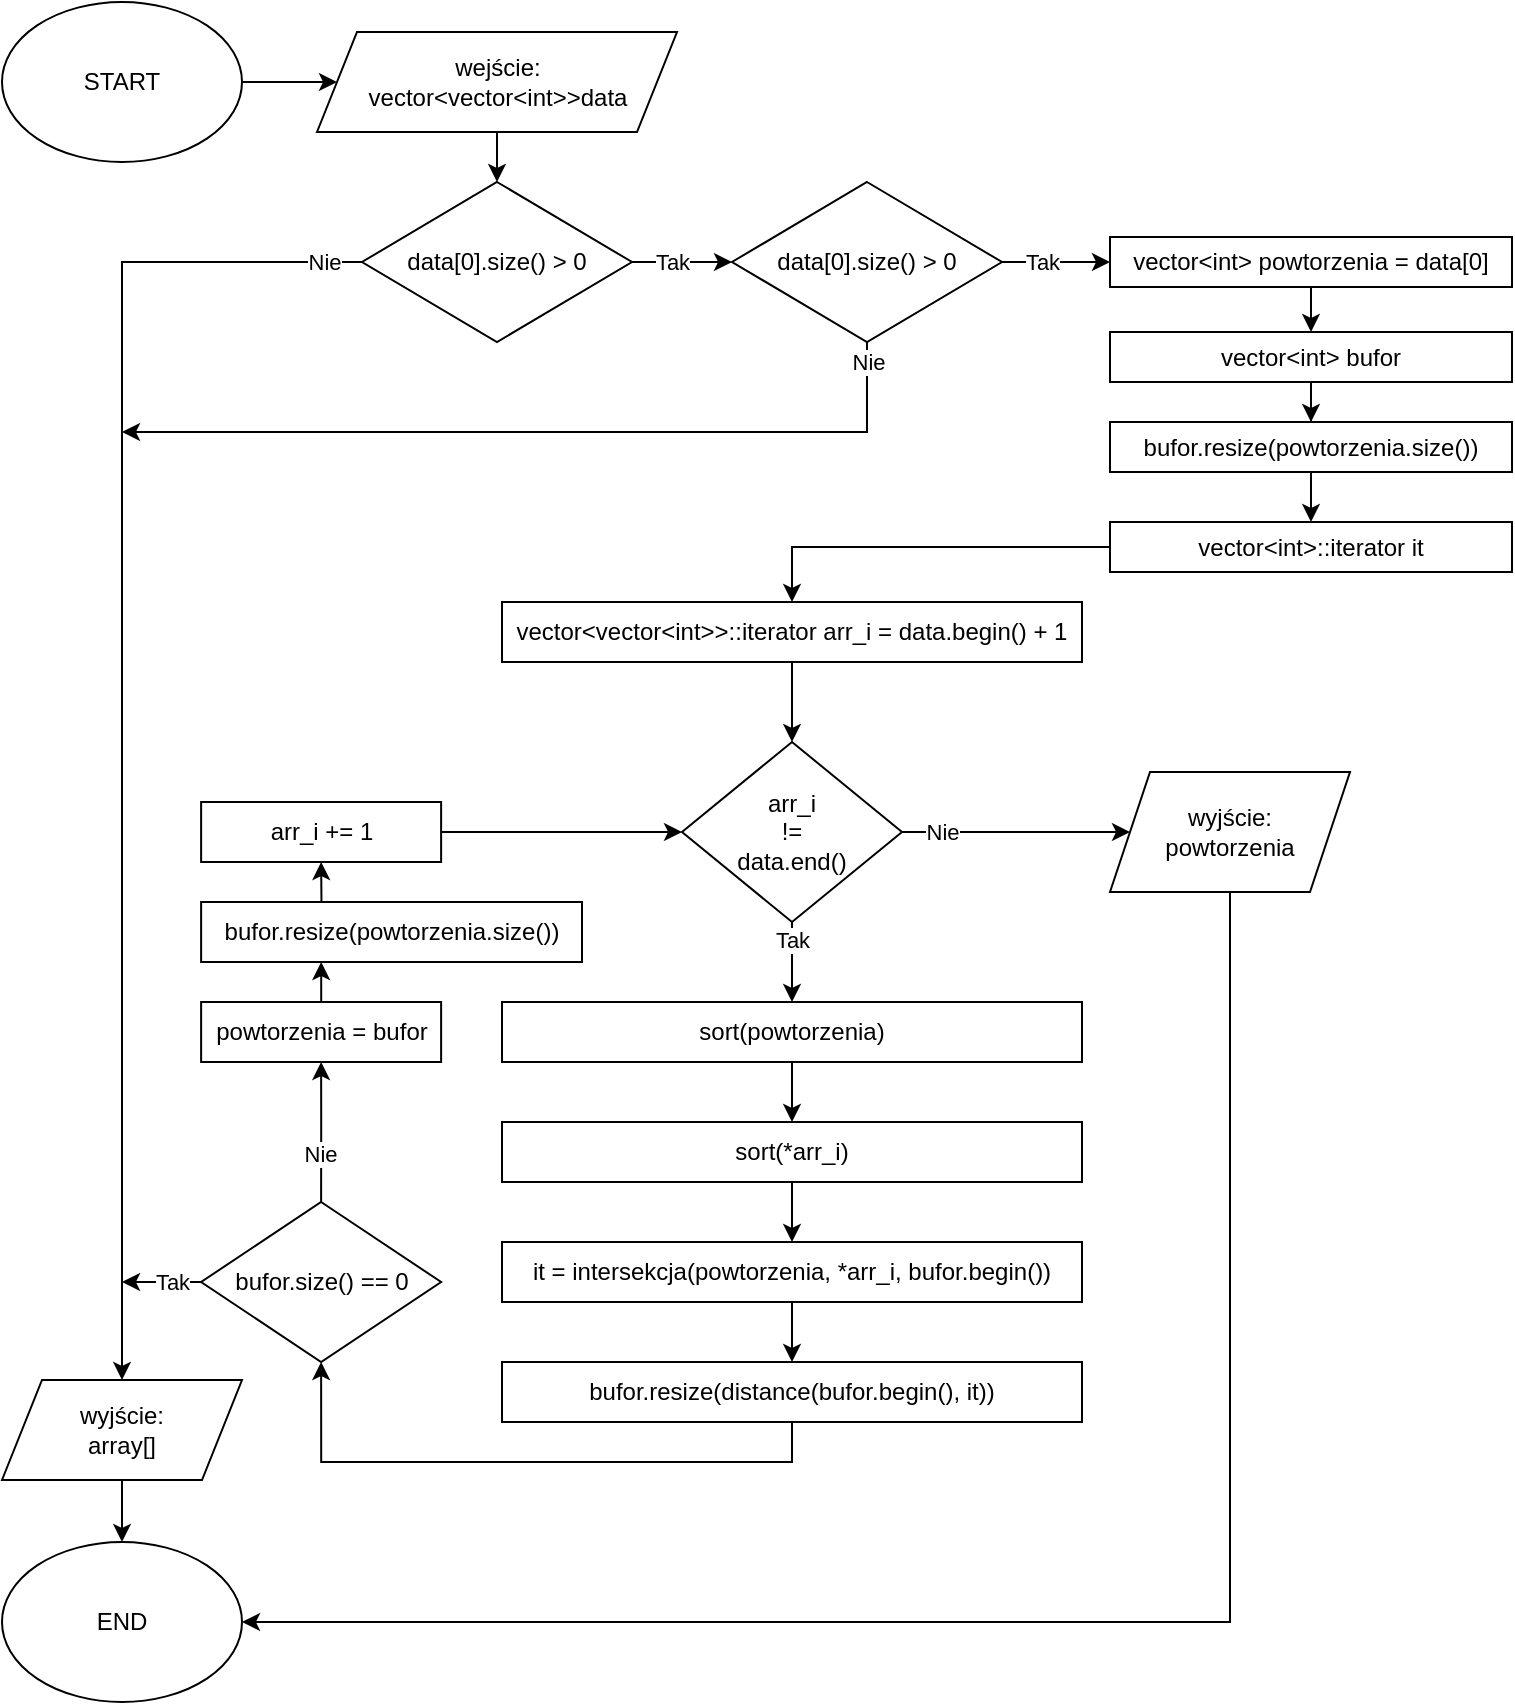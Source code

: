 <mxfile version="20.3.0" type="device"><diagram id="DnSWcLHUnXa-toh__kRq" name="Strona-1"><mxGraphModel dx="1574" dy="1464" grid="1" gridSize="10" guides="1" tooltips="1" connect="1" arrows="1" fold="1" page="1" pageScale="1" pageWidth="827" pageHeight="1169" math="0" shadow="0"><root><mxCell id="0"/><mxCell id="1" parent="0"/><mxCell id="pnEZvFSktnOX3axIGs_f-1" style="edgeStyle=orthogonalEdgeStyle;rounded=0;orthogonalLoop=1;jettySize=auto;html=1;" parent="1" source="pnEZvFSktnOX3axIGs_f-2" target="pnEZvFSktnOX3axIGs_f-5" edge="1"><mxGeometry relative="1" as="geometry"/></mxCell><mxCell id="pnEZvFSktnOX3axIGs_f-2" value="START" style="ellipse;whiteSpace=wrap;html=1;" parent="1" vertex="1"><mxGeometry x="290" y="430" width="120" height="80" as="geometry"/></mxCell><mxCell id="pnEZvFSktnOX3axIGs_f-3" value="END" style="ellipse;whiteSpace=wrap;html=1;" parent="1" vertex="1"><mxGeometry x="290" y="1200" width="120" height="80" as="geometry"/></mxCell><mxCell id="pnEZvFSktnOX3axIGs_f-4" style="edgeStyle=orthogonalEdgeStyle;rounded=0;orthogonalLoop=1;jettySize=auto;html=1;entryX=0.5;entryY=0;entryDx=0;entryDy=0;" parent="1" source="pnEZvFSktnOX3axIGs_f-5" target="pnEZvFSktnOX3axIGs_f-73" edge="1"><mxGeometry relative="1" as="geometry"><mxPoint x="525.019" y="515.011" as="targetPoint"/></mxGeometry></mxCell><mxCell id="pnEZvFSktnOX3axIGs_f-5" value="wejście:&lt;br&gt;vector&amp;lt;vector&amp;lt;int&amp;gt;&amp;gt;data" style="shape=parallelogram;perimeter=parallelogramPerimeter;whiteSpace=wrap;html=1;fixedSize=1;" parent="1" vertex="1"><mxGeometry x="447.5" y="445" width="180" height="50" as="geometry"/></mxCell><mxCell id="pnEZvFSktnOX3axIGs_f-6" style="edgeStyle=orthogonalEdgeStyle;rounded=0;orthogonalLoop=1;jettySize=auto;html=1;entryX=0.5;entryY=0;entryDx=0;entryDy=0;exitX=0;exitY=0.5;exitDx=0;exitDy=0;" parent="1" source="pnEZvFSktnOX3axIGs_f-73" target="pnEZvFSktnOX3axIGs_f-11" edge="1"><mxGeometry relative="1" as="geometry"><mxPoint x="445.026" y="350.015" as="sourcePoint"/></mxGeometry></mxCell><mxCell id="pnEZvFSktnOX3axIGs_f-7" value="Nie" style="edgeLabel;html=1;align=center;verticalAlign=middle;resizable=0;points=[];" parent="pnEZvFSktnOX3axIGs_f-6" vertex="1" connectable="0"><mxGeometry x="-0.878" y="-1" relative="1" as="geometry"><mxPoint x="22" y="1" as="offset"/></mxGeometry></mxCell><mxCell id="pnEZvFSktnOX3axIGs_f-8" style="edgeStyle=orthogonalEdgeStyle;rounded=0;orthogonalLoop=1;jettySize=auto;html=1;entryX=0;entryY=0.5;entryDx=0;entryDy=0;exitX=1;exitY=0.5;exitDx=0;exitDy=0;" parent="1" source="pnEZvFSktnOX3axIGs_f-73" target="pnEZvFSktnOX3axIGs_f-72" edge="1"><mxGeometry relative="1" as="geometry"><mxPoint x="605" y="560" as="sourcePoint"/></mxGeometry></mxCell><mxCell id="pnEZvFSktnOX3axIGs_f-9" value="Tak" style="edgeLabel;html=1;align=center;verticalAlign=middle;resizable=0;points=[];" parent="pnEZvFSktnOX3axIGs_f-8" vertex="1" connectable="0"><mxGeometry x="-0.769" relative="1" as="geometry"><mxPoint x="14" as="offset"/></mxGeometry></mxCell><mxCell id="pnEZvFSktnOX3axIGs_f-10" style="edgeStyle=orthogonalEdgeStyle;rounded=0;orthogonalLoop=1;jettySize=auto;html=1;" parent="1" source="pnEZvFSktnOX3axIGs_f-11" target="pnEZvFSktnOX3axIGs_f-3" edge="1"><mxGeometry relative="1" as="geometry"/></mxCell><mxCell id="pnEZvFSktnOX3axIGs_f-11" value="wyjście:&lt;br&gt;array[]" style="shape=parallelogram;perimeter=parallelogramPerimeter;whiteSpace=wrap;html=1;fixedSize=1;" parent="1" vertex="1"><mxGeometry x="290" y="1119" width="120" height="50" as="geometry"/></mxCell><mxCell id="pnEZvFSktnOX3axIGs_f-19" style="edgeStyle=orthogonalEdgeStyle;rounded=0;orthogonalLoop=1;jettySize=auto;html=1;" parent="1" source="pnEZvFSktnOX3axIGs_f-20" target="pnEZvFSktnOX3axIGs_f-26" edge="1"><mxGeometry relative="1" as="geometry"/></mxCell><mxCell id="pnEZvFSktnOX3axIGs_f-20" value="vector&amp;lt;vector&amp;lt;int&amp;gt;&amp;gt;::iterator arr_i = data.begin() + 1" style="rounded=0;whiteSpace=wrap;html=1;" parent="1" vertex="1"><mxGeometry x="540" y="730" width="290" height="30" as="geometry"/></mxCell><mxCell id="pnEZvFSktnOX3axIGs_f-21" style="edgeStyle=orthogonalEdgeStyle;rounded=0;orthogonalLoop=1;jettySize=auto;html=1;" parent="1" source="pnEZvFSktnOX3axIGs_f-26" target="pnEZvFSktnOX3axIGs_f-30" edge="1"><mxGeometry relative="1" as="geometry"/></mxCell><mxCell id="pnEZvFSktnOX3axIGs_f-86" value="Tak" style="edgeLabel;html=1;align=center;verticalAlign=middle;resizable=0;points=[];" parent="pnEZvFSktnOX3axIGs_f-21" vertex="1" connectable="0"><mxGeometry x="-0.772" relative="1" as="geometry"><mxPoint y="4" as="offset"/></mxGeometry></mxCell><mxCell id="pnEZvFSktnOX3axIGs_f-24" style="edgeStyle=orthogonalEdgeStyle;rounded=0;orthogonalLoop=1;jettySize=auto;html=1;entryX=0;entryY=0.5;entryDx=0;entryDy=0;" parent="1" source="pnEZvFSktnOX3axIGs_f-26" target="pnEZvFSktnOX3axIGs_f-59" edge="1"><mxGeometry relative="1" as="geometry"/></mxCell><mxCell id="pnEZvFSktnOX3axIGs_f-25" value="Nie" style="edgeLabel;html=1;align=center;verticalAlign=middle;resizable=0;points=[];" parent="pnEZvFSktnOX3axIGs_f-24" vertex="1" connectable="0"><mxGeometry x="-0.809" relative="1" as="geometry"><mxPoint x="9" as="offset"/></mxGeometry></mxCell><mxCell id="pnEZvFSktnOX3axIGs_f-26" value="arr_i&lt;br&gt;!=&lt;br&gt;data.end()" style="rhombus;whiteSpace=wrap;html=1;" parent="1" vertex="1"><mxGeometry x="630" y="800" width="110" height="90" as="geometry"/></mxCell><mxCell id="pnEZvFSktnOX3axIGs_f-27" style="edgeStyle=orthogonalEdgeStyle;rounded=0;orthogonalLoop=1;jettySize=auto;html=1;entryX=0;entryY=0.5;entryDx=0;entryDy=0;" parent="1" source="pnEZvFSktnOX3axIGs_f-28" target="pnEZvFSktnOX3axIGs_f-26" edge="1"><mxGeometry relative="1" as="geometry"/></mxCell><mxCell id="pnEZvFSktnOX3axIGs_f-28" value="arr_i += 1" style="rounded=0;whiteSpace=wrap;html=1;" parent="1" vertex="1"><mxGeometry x="389.56" y="830" width="120" height="30" as="geometry"/></mxCell><mxCell id="pnEZvFSktnOX3axIGs_f-85" style="edgeStyle=orthogonalEdgeStyle;rounded=0;orthogonalLoop=1;jettySize=auto;html=1;entryX=0.5;entryY=0;entryDx=0;entryDy=0;" parent="1" source="pnEZvFSktnOX3axIGs_f-30" target="pnEZvFSktnOX3axIGs_f-83" edge="1"><mxGeometry relative="1" as="geometry"/></mxCell><mxCell id="pnEZvFSktnOX3axIGs_f-30" value="sort(powtorzenia)" style="rounded=0;whiteSpace=wrap;html=1;" parent="1" vertex="1"><mxGeometry x="540" y="930" width="290" height="30" as="geometry"/></mxCell><mxCell id="pnEZvFSktnOX3axIGs_f-49" style="edgeStyle=orthogonalEdgeStyle;rounded=0;orthogonalLoop=1;jettySize=auto;html=1;entryX=0.5;entryY=1;entryDx=0;entryDy=0;exitX=0.5;exitY=0;exitDx=0;exitDy=0;" parent="1" source="pnEZvFSktnOX3axIGs_f-53" target="pnEZvFSktnOX3axIGs_f-55" edge="1"><mxGeometry relative="1" as="geometry"><mxPoint x="459.56" y="930.0" as="targetPoint"/><Array as="points"><mxPoint x="449.56" y="990"/><mxPoint x="449.56" y="990"/></Array></mxGeometry></mxCell><mxCell id="pnEZvFSktnOX3axIGs_f-50" value="Nie" style="edgeLabel;html=1;align=center;verticalAlign=middle;resizable=0;points=[];" parent="pnEZvFSktnOX3axIGs_f-49" vertex="1" connectable="0"><mxGeometry x="-0.308" y="1" relative="1" as="geometry"><mxPoint as="offset"/></mxGeometry></mxCell><mxCell id="pnEZvFSktnOX3axIGs_f-51" style="edgeStyle=orthogonalEdgeStyle;rounded=0;orthogonalLoop=1;jettySize=auto;html=1;" parent="1" source="pnEZvFSktnOX3axIGs_f-53" edge="1"><mxGeometry relative="1" as="geometry"><mxPoint x="350" y="1070" as="targetPoint"/></mxGeometry></mxCell><mxCell id="pnEZvFSktnOX3axIGs_f-52" value="Tak" style="edgeLabel;html=1;align=center;verticalAlign=middle;resizable=0;points=[];" parent="pnEZvFSktnOX3axIGs_f-51" vertex="1" connectable="0"><mxGeometry x="-0.279" relative="1" as="geometry"><mxPoint as="offset"/></mxGeometry></mxCell><mxCell id="pnEZvFSktnOX3axIGs_f-53" value="bufor.size() == 0" style="rhombus;whiteSpace=wrap;html=1;" parent="1" vertex="1"><mxGeometry x="389.56" y="1030" width="120" height="80" as="geometry"/></mxCell><mxCell id="pnEZvFSktnOX3axIGs_f-93" style="edgeStyle=orthogonalEdgeStyle;rounded=0;orthogonalLoop=1;jettySize=auto;html=1;entryX=0.318;entryY=0.984;entryDx=0;entryDy=0;entryPerimeter=0;" parent="1" source="pnEZvFSktnOX3axIGs_f-55" target="pnEZvFSktnOX3axIGs_f-57" edge="1"><mxGeometry relative="1" as="geometry"/></mxCell><mxCell id="pnEZvFSktnOX3axIGs_f-55" value="powtorzenia = bufor" style="rounded=0;whiteSpace=wrap;html=1;" parent="1" vertex="1"><mxGeometry x="389.56" y="930" width="120" height="30" as="geometry"/></mxCell><mxCell id="pnEZvFSktnOX3axIGs_f-94" style="edgeStyle=orthogonalEdgeStyle;rounded=0;orthogonalLoop=1;jettySize=auto;html=1;entryX=0.5;entryY=1;entryDx=0;entryDy=0;exitX=0.316;exitY=0.002;exitDx=0;exitDy=0;exitPerimeter=0;" parent="1" source="pnEZvFSktnOX3axIGs_f-57" target="pnEZvFSktnOX3axIGs_f-28" edge="1"><mxGeometry relative="1" as="geometry"/></mxCell><mxCell id="pnEZvFSktnOX3axIGs_f-57" value="bufor.resize(powtorzenia.size())" style="rounded=0;whiteSpace=wrap;html=1;" parent="1" vertex="1"><mxGeometry x="389.56" y="880" width="190.44" height="30" as="geometry"/></mxCell><mxCell id="pnEZvFSktnOX3axIGs_f-58" style="edgeStyle=orthogonalEdgeStyle;rounded=0;orthogonalLoop=1;jettySize=auto;html=1;entryX=1;entryY=0.5;entryDx=0;entryDy=0;exitX=0.5;exitY=1;exitDx=0;exitDy=0;" parent="1" source="pnEZvFSktnOX3axIGs_f-59" target="pnEZvFSktnOX3axIGs_f-3" edge="1"><mxGeometry relative="1" as="geometry"><Array as="points"><mxPoint x="904" y="1240"/></Array></mxGeometry></mxCell><mxCell id="pnEZvFSktnOX3axIGs_f-59" value="wyjście:&lt;br&gt;powtorzenia" style="shape=parallelogram;perimeter=parallelogramPerimeter;whiteSpace=wrap;html=1;fixedSize=1;" parent="1" vertex="1"><mxGeometry x="844" y="815" width="120" height="60" as="geometry"/></mxCell><mxCell id="pnEZvFSktnOX3axIGs_f-60" style="edgeStyle=orthogonalEdgeStyle;rounded=0;orthogonalLoop=1;jettySize=auto;html=1;entryX=0.5;entryY=0;entryDx=0;entryDy=0;" parent="1" source="pnEZvFSktnOX3axIGs_f-61" target="pnEZvFSktnOX3axIGs_f-63" edge="1"><mxGeometry relative="1" as="geometry"/></mxCell><mxCell id="pnEZvFSktnOX3axIGs_f-61" value="vector&amp;lt;int&amp;gt; powtorzenia = data[0]" style="rounded=0;whiteSpace=wrap;html=1;" parent="1" vertex="1"><mxGeometry x="844" y="547.5" width="201" height="25" as="geometry"/></mxCell><mxCell id="pnEZvFSktnOX3axIGs_f-76" style="edgeStyle=orthogonalEdgeStyle;rounded=0;orthogonalLoop=1;jettySize=auto;html=1;" parent="1" source="pnEZvFSktnOX3axIGs_f-63" target="pnEZvFSktnOX3axIGs_f-75" edge="1"><mxGeometry relative="1" as="geometry"/></mxCell><mxCell id="pnEZvFSktnOX3axIGs_f-63" value="vector&amp;lt;int&amp;gt; bufor" style="rounded=0;whiteSpace=wrap;html=1;" parent="1" vertex="1"><mxGeometry x="844" y="595" width="201" height="25" as="geometry"/></mxCell><mxCell id="pnEZvFSktnOX3axIGs_f-82" style="edgeStyle=orthogonalEdgeStyle;rounded=0;orthogonalLoop=1;jettySize=auto;html=1;" parent="1" source="pnEZvFSktnOX3axIGs_f-65" target="pnEZvFSktnOX3axIGs_f-20" edge="1"><mxGeometry relative="1" as="geometry"/></mxCell><mxCell id="pnEZvFSktnOX3axIGs_f-65" value="vector&amp;lt;int&amp;gt;::iterator it" style="rounded=0;whiteSpace=wrap;html=1;" parent="1" vertex="1"><mxGeometry x="844" y="690" width="201" height="25" as="geometry"/></mxCell><mxCell id="pnEZvFSktnOX3axIGs_f-68" style="edgeStyle=orthogonalEdgeStyle;rounded=0;orthogonalLoop=1;jettySize=auto;html=1;entryX=0;entryY=0.5;entryDx=0;entryDy=0;" parent="1" source="pnEZvFSktnOX3axIGs_f-72" target="pnEZvFSktnOX3axIGs_f-61" edge="1"><mxGeometry relative="1" as="geometry"/></mxCell><mxCell id="pnEZvFSktnOX3axIGs_f-69" value="Tak" style="edgeLabel;html=1;align=center;verticalAlign=middle;resizable=0;points=[];" parent="pnEZvFSktnOX3axIGs_f-68" vertex="1" connectable="0"><mxGeometry x="-0.631" relative="1" as="geometry"><mxPoint x="10" as="offset"/></mxGeometry></mxCell><mxCell id="pnEZvFSktnOX3axIGs_f-70" style="edgeStyle=orthogonalEdgeStyle;rounded=0;orthogonalLoop=1;jettySize=auto;html=1;" parent="1" source="pnEZvFSktnOX3axIGs_f-72" edge="1"><mxGeometry relative="1" as="geometry"><mxPoint x="350" y="645" as="targetPoint"/><Array as="points"><mxPoint x="723" y="645"/></Array></mxGeometry></mxCell><mxCell id="pnEZvFSktnOX3axIGs_f-71" value="Nie" style="edgeLabel;html=1;align=center;verticalAlign=middle;resizable=0;points=[];" parent="pnEZvFSktnOX3axIGs_f-70" vertex="1" connectable="0"><mxGeometry x="-0.952" relative="1" as="geometry"><mxPoint as="offset"/></mxGeometry></mxCell><mxCell id="pnEZvFSktnOX3axIGs_f-72" value="data[0].size() &amp;gt; 0" style="rhombus;whiteSpace=wrap;html=1;" parent="1" vertex="1"><mxGeometry x="655" y="520" width="135" height="80" as="geometry"/></mxCell><mxCell id="pnEZvFSktnOX3axIGs_f-73" value="data[0].size() &amp;gt; 0" style="rhombus;whiteSpace=wrap;html=1;" parent="1" vertex="1"><mxGeometry x="470" y="520" width="135" height="80" as="geometry"/></mxCell><mxCell id="pnEZvFSktnOX3axIGs_f-77" style="edgeStyle=orthogonalEdgeStyle;rounded=0;orthogonalLoop=1;jettySize=auto;html=1;entryX=0.5;entryY=0;entryDx=0;entryDy=0;" parent="1" source="pnEZvFSktnOX3axIGs_f-75" target="pnEZvFSktnOX3axIGs_f-65" edge="1"><mxGeometry relative="1" as="geometry"/></mxCell><mxCell id="pnEZvFSktnOX3axIGs_f-75" value="bufor.resize(powtorzenia.size())" style="rounded=0;whiteSpace=wrap;html=1;" parent="1" vertex="1"><mxGeometry x="844" y="640" width="201" height="25" as="geometry"/></mxCell><mxCell id="pnEZvFSktnOX3axIGs_f-88" style="edgeStyle=orthogonalEdgeStyle;rounded=0;orthogonalLoop=1;jettySize=auto;html=1;" parent="1" source="pnEZvFSktnOX3axIGs_f-83" target="pnEZvFSktnOX3axIGs_f-87" edge="1"><mxGeometry relative="1" as="geometry"/></mxCell><mxCell id="pnEZvFSktnOX3axIGs_f-83" value="sort(*arr_i)" style="rounded=0;whiteSpace=wrap;html=1;" parent="1" vertex="1"><mxGeometry x="540" y="990" width="290" height="30" as="geometry"/></mxCell><mxCell id="pnEZvFSktnOX3axIGs_f-91" style="edgeStyle=orthogonalEdgeStyle;rounded=0;orthogonalLoop=1;jettySize=auto;html=1;entryX=0.5;entryY=0;entryDx=0;entryDy=0;" parent="1" source="pnEZvFSktnOX3axIGs_f-87" target="pnEZvFSktnOX3axIGs_f-90" edge="1"><mxGeometry relative="1" as="geometry"/></mxCell><mxCell id="pnEZvFSktnOX3axIGs_f-87" value="it = intersekcja(powtorzenia, *arr_i, bufor.begin())" style="rounded=0;whiteSpace=wrap;html=1;" parent="1" vertex="1"><mxGeometry x="540" y="1050" width="290" height="30" as="geometry"/></mxCell><mxCell id="pnEZvFSktnOX3axIGs_f-92" style="edgeStyle=orthogonalEdgeStyle;rounded=0;orthogonalLoop=1;jettySize=auto;html=1;entryX=0.5;entryY=1;entryDx=0;entryDy=0;" parent="1" source="pnEZvFSktnOX3axIGs_f-90" target="pnEZvFSktnOX3axIGs_f-53" edge="1"><mxGeometry relative="1" as="geometry"><Array as="points"><mxPoint x="685" y="1160"/><mxPoint x="450" y="1160"/></Array></mxGeometry></mxCell><mxCell id="pnEZvFSktnOX3axIGs_f-90" value="bufor.resize(distance(bufor.begin(), it))" style="rounded=0;whiteSpace=wrap;html=1;" parent="1" vertex="1"><mxGeometry x="540" y="1110" width="290" height="30" as="geometry"/></mxCell></root></mxGraphModel></diagram></mxfile>